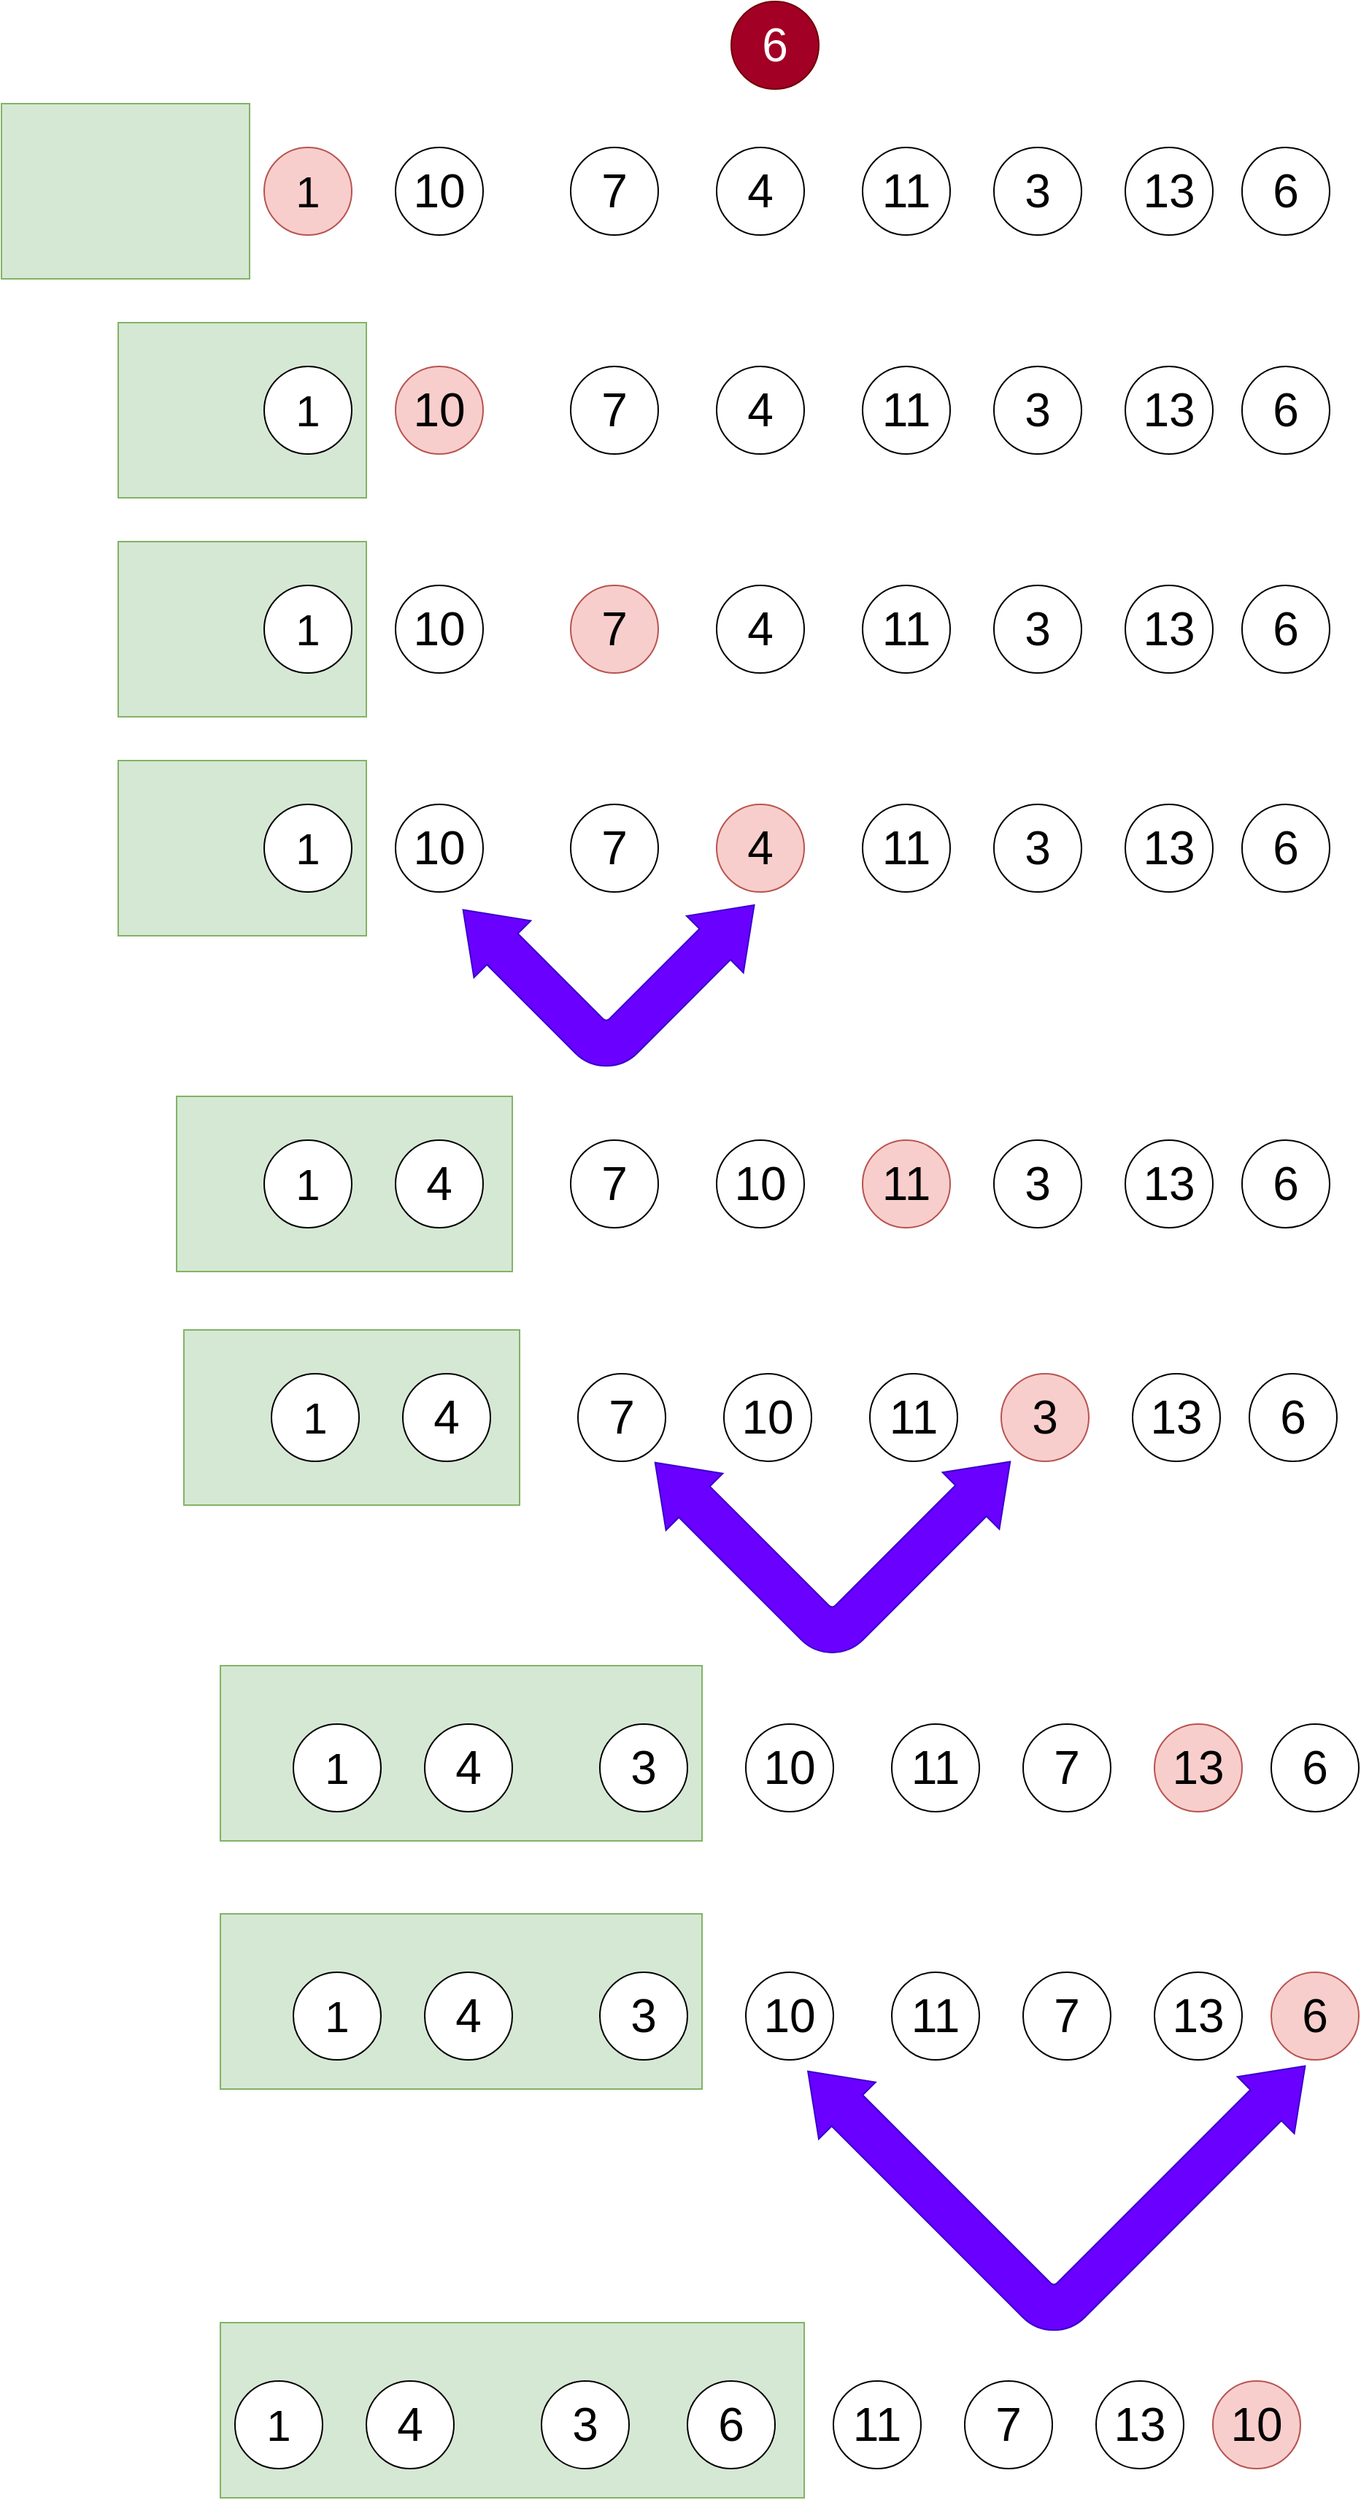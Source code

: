 <mxfile version="15.2.7" type="device"><diagram id="OYd0whc-zd-NSn8ri8f5" name="第 1 页"><mxGraphModel dx="1047" dy="791" grid="1" gridSize="10" guides="1" tooltips="1" connect="1" arrows="1" fold="1" page="1" pageScale="1" pageWidth="1654" pageHeight="2336" math="0" shadow="0"><root><mxCell id="0"/><mxCell id="1" parent="0"/><mxCell id="MgeHjvPm3PFpTMCELoqa-80" value="" style="rounded=0;whiteSpace=wrap;html=1;fillColor=#d5e8d4;strokeColor=#82b366;" vertex="1" parent="1"><mxGeometry x="180" y="1620" width="400" height="120" as="geometry"/></mxCell><mxCell id="MgeHjvPm3PFpTMCELoqa-61" value="" style="rounded=0;whiteSpace=wrap;html=1;fillColor=#d5e8d4;strokeColor=#82b366;" vertex="1" parent="1"><mxGeometry x="180" y="1170" width="330" height="120" as="geometry"/></mxCell><mxCell id="MgeHjvPm3PFpTMCELoqa-42" value="" style="rounded=0;whiteSpace=wrap;html=1;fillColor=#d5e8d4;strokeColor=#82b366;" vertex="1" parent="1"><mxGeometry x="150" y="780" width="230" height="120" as="geometry"/></mxCell><mxCell id="MgeHjvPm3PFpTMCELoqa-2" value="" style="rounded=0;whiteSpace=wrap;html=1;fillColor=#d5e8d4;strokeColor=#82b366;" vertex="1" parent="1"><mxGeometry x="30" y="100" width="170" height="120" as="geometry"/></mxCell><mxCell id="3dNLzQdADw7o45peZNqL-1" value="1" style="ellipse;whiteSpace=wrap;html=1;aspect=fixed;fontSize=30;fillColor=#f8cecc;strokeColor=#b85450;" parent="1" vertex="1"><mxGeometry x="210" y="130" width="60" height="60" as="geometry"/></mxCell><mxCell id="3dNLzQdADw7o45peZNqL-2" value="10" style="ellipse;whiteSpace=wrap;html=1;aspect=fixed;fontSize=32;" parent="1" vertex="1"><mxGeometry x="300" y="130" width="60" height="60" as="geometry"/></mxCell><mxCell id="3dNLzQdADw7o45peZNqL-3" value="7" style="ellipse;whiteSpace=wrap;html=1;aspect=fixed;fontSize=32;" parent="1" vertex="1"><mxGeometry x="420" y="130" width="60" height="60" as="geometry"/></mxCell><mxCell id="3dNLzQdADw7o45peZNqL-6" value="4" style="ellipse;whiteSpace=wrap;html=1;aspect=fixed;fontSize=32;" parent="1" vertex="1"><mxGeometry x="520" y="130" width="60" height="60" as="geometry"/></mxCell><mxCell id="3dNLzQdADw7o45peZNqL-7" value="6" style="ellipse;whiteSpace=wrap;html=1;aspect=fixed;fontSize=32;" parent="1" vertex="1"><mxGeometry x="880" y="130" width="60" height="60" as="geometry"/></mxCell><mxCell id="3dNLzQdADw7o45peZNqL-8" value="11" style="ellipse;whiteSpace=wrap;html=1;aspect=fixed;fontSize=32;" parent="1" vertex="1"><mxGeometry x="620" y="130" width="60" height="60" as="geometry"/></mxCell><mxCell id="3dNLzQdADw7o45peZNqL-9" value="3" style="ellipse;whiteSpace=wrap;html=1;aspect=fixed;fontSize=32;" parent="1" vertex="1"><mxGeometry x="710" y="130" width="60" height="60" as="geometry"/></mxCell><mxCell id="3dNLzQdADw7o45peZNqL-10" value="13" style="ellipse;whiteSpace=wrap;html=1;aspect=fixed;fontSize=32;" parent="1" vertex="1"><mxGeometry x="800" y="130" width="60" height="60" as="geometry"/></mxCell><mxCell id="MgeHjvPm3PFpTMCELoqa-3" value="6" style="ellipse;whiteSpace=wrap;html=1;aspect=fixed;fontSize=32;fillColor=#a20025;strokeColor=#6F0000;fontColor=#ffffff;" vertex="1" parent="1"><mxGeometry x="530" y="30" width="60" height="60" as="geometry"/></mxCell><mxCell id="MgeHjvPm3PFpTMCELoqa-4" value="" style="rounded=0;whiteSpace=wrap;html=1;fillColor=#d5e8d4;strokeColor=#82b366;" vertex="1" parent="1"><mxGeometry x="110" y="250" width="170" height="120" as="geometry"/></mxCell><mxCell id="MgeHjvPm3PFpTMCELoqa-5" value="1" style="ellipse;whiteSpace=wrap;html=1;aspect=fixed;fontSize=30;" vertex="1" parent="1"><mxGeometry x="210" y="280" width="60" height="60" as="geometry"/></mxCell><mxCell id="MgeHjvPm3PFpTMCELoqa-6" value="10" style="ellipse;whiteSpace=wrap;html=1;aspect=fixed;fontSize=32;fillColor=#f8cecc;strokeColor=#b85450;" vertex="1" parent="1"><mxGeometry x="300" y="280" width="60" height="60" as="geometry"/></mxCell><mxCell id="MgeHjvPm3PFpTMCELoqa-7" value="7" style="ellipse;whiteSpace=wrap;html=1;aspect=fixed;fontSize=32;" vertex="1" parent="1"><mxGeometry x="420" y="280" width="60" height="60" as="geometry"/></mxCell><mxCell id="MgeHjvPm3PFpTMCELoqa-8" value="4" style="ellipse;whiteSpace=wrap;html=1;aspect=fixed;fontSize=32;" vertex="1" parent="1"><mxGeometry x="520" y="280" width="60" height="60" as="geometry"/></mxCell><mxCell id="MgeHjvPm3PFpTMCELoqa-9" value="6" style="ellipse;whiteSpace=wrap;html=1;aspect=fixed;fontSize=32;" vertex="1" parent="1"><mxGeometry x="880" y="280" width="60" height="60" as="geometry"/></mxCell><mxCell id="MgeHjvPm3PFpTMCELoqa-10" value="11" style="ellipse;whiteSpace=wrap;html=1;aspect=fixed;fontSize=32;" vertex="1" parent="1"><mxGeometry x="620" y="280" width="60" height="60" as="geometry"/></mxCell><mxCell id="MgeHjvPm3PFpTMCELoqa-11" value="3" style="ellipse;whiteSpace=wrap;html=1;aspect=fixed;fontSize=32;" vertex="1" parent="1"><mxGeometry x="710" y="280" width="60" height="60" as="geometry"/></mxCell><mxCell id="MgeHjvPm3PFpTMCELoqa-12" value="13" style="ellipse;whiteSpace=wrap;html=1;aspect=fixed;fontSize=32;" vertex="1" parent="1"><mxGeometry x="800" y="280" width="60" height="60" as="geometry"/></mxCell><mxCell id="MgeHjvPm3PFpTMCELoqa-13" value="" style="rounded=0;whiteSpace=wrap;html=1;fillColor=#d5e8d4;strokeColor=#82b366;" vertex="1" parent="1"><mxGeometry x="110" y="400" width="170" height="120" as="geometry"/></mxCell><mxCell id="MgeHjvPm3PFpTMCELoqa-14" value="1" style="ellipse;whiteSpace=wrap;html=1;aspect=fixed;fontSize=30;" vertex="1" parent="1"><mxGeometry x="210" y="430" width="60" height="60" as="geometry"/></mxCell><mxCell id="MgeHjvPm3PFpTMCELoqa-15" value="10" style="ellipse;whiteSpace=wrap;html=1;aspect=fixed;fontSize=32;" vertex="1" parent="1"><mxGeometry x="300" y="430" width="60" height="60" as="geometry"/></mxCell><mxCell id="MgeHjvPm3PFpTMCELoqa-16" value="7" style="ellipse;whiteSpace=wrap;html=1;aspect=fixed;fontSize=32;fillColor=#f8cecc;strokeColor=#b85450;" vertex="1" parent="1"><mxGeometry x="420" y="430" width="60" height="60" as="geometry"/></mxCell><mxCell id="MgeHjvPm3PFpTMCELoqa-17" value="4" style="ellipse;whiteSpace=wrap;html=1;aspect=fixed;fontSize=32;" vertex="1" parent="1"><mxGeometry x="520" y="430" width="60" height="60" as="geometry"/></mxCell><mxCell id="MgeHjvPm3PFpTMCELoqa-18" value="6" style="ellipse;whiteSpace=wrap;html=1;aspect=fixed;fontSize=32;" vertex="1" parent="1"><mxGeometry x="880" y="430" width="60" height="60" as="geometry"/></mxCell><mxCell id="MgeHjvPm3PFpTMCELoqa-19" value="11" style="ellipse;whiteSpace=wrap;html=1;aspect=fixed;fontSize=32;" vertex="1" parent="1"><mxGeometry x="620" y="430" width="60" height="60" as="geometry"/></mxCell><mxCell id="MgeHjvPm3PFpTMCELoqa-20" value="3" style="ellipse;whiteSpace=wrap;html=1;aspect=fixed;fontSize=32;" vertex="1" parent="1"><mxGeometry x="710" y="430" width="60" height="60" as="geometry"/></mxCell><mxCell id="MgeHjvPm3PFpTMCELoqa-21" value="13" style="ellipse;whiteSpace=wrap;html=1;aspect=fixed;fontSize=32;" vertex="1" parent="1"><mxGeometry x="800" y="430" width="60" height="60" as="geometry"/></mxCell><mxCell id="MgeHjvPm3PFpTMCELoqa-22" value="" style="rounded=0;whiteSpace=wrap;html=1;fillColor=#d5e8d4;strokeColor=#82b366;" vertex="1" parent="1"><mxGeometry x="110" y="550" width="170" height="120" as="geometry"/></mxCell><mxCell id="MgeHjvPm3PFpTMCELoqa-23" value="1" style="ellipse;whiteSpace=wrap;html=1;aspect=fixed;fontSize=30;" vertex="1" parent="1"><mxGeometry x="210" y="580" width="60" height="60" as="geometry"/></mxCell><mxCell id="MgeHjvPm3PFpTMCELoqa-24" value="10" style="ellipse;whiteSpace=wrap;html=1;aspect=fixed;fontSize=32;" vertex="1" parent="1"><mxGeometry x="300" y="580" width="60" height="60" as="geometry"/></mxCell><mxCell id="MgeHjvPm3PFpTMCELoqa-25" value="7" style="ellipse;whiteSpace=wrap;html=1;aspect=fixed;fontSize=32;" vertex="1" parent="1"><mxGeometry x="420" y="580" width="60" height="60" as="geometry"/></mxCell><mxCell id="MgeHjvPm3PFpTMCELoqa-26" value="4" style="ellipse;whiteSpace=wrap;html=1;aspect=fixed;fontSize=32;fillColor=#f8cecc;strokeColor=#b85450;" vertex="1" parent="1"><mxGeometry x="520" y="580" width="60" height="60" as="geometry"/></mxCell><mxCell id="MgeHjvPm3PFpTMCELoqa-27" value="6" style="ellipse;whiteSpace=wrap;html=1;aspect=fixed;fontSize=32;" vertex="1" parent="1"><mxGeometry x="880" y="580" width="60" height="60" as="geometry"/></mxCell><mxCell id="MgeHjvPm3PFpTMCELoqa-28" value="11" style="ellipse;whiteSpace=wrap;html=1;aspect=fixed;fontSize=32;" vertex="1" parent="1"><mxGeometry x="620" y="580" width="60" height="60" as="geometry"/></mxCell><mxCell id="MgeHjvPm3PFpTMCELoqa-29" value="3" style="ellipse;whiteSpace=wrap;html=1;aspect=fixed;fontSize=32;" vertex="1" parent="1"><mxGeometry x="710" y="580" width="60" height="60" as="geometry"/></mxCell><mxCell id="MgeHjvPm3PFpTMCELoqa-30" value="13" style="ellipse;whiteSpace=wrap;html=1;aspect=fixed;fontSize=32;" vertex="1" parent="1"><mxGeometry x="800" y="580" width="60" height="60" as="geometry"/></mxCell><mxCell id="MgeHjvPm3PFpTMCELoqa-33" value="" style="html=1;shadow=0;dashed=0;align=center;verticalAlign=middle;shape=mxgraph.arrows2.bendDoubleArrow;dy=15;dx=38;arrowHead=55;rounded=1;direction=west;rotation=45;fillColor=#6a00ff;strokeColor=#3700CC;fontColor=#ffffff;" vertex="1" parent="1"><mxGeometry x="362.93" y="584.64" width="166.21" height="170.86" as="geometry"/></mxCell><mxCell id="MgeHjvPm3PFpTMCELoqa-34" value="1" style="ellipse;whiteSpace=wrap;html=1;aspect=fixed;fontSize=30;" vertex="1" parent="1"><mxGeometry x="210" y="810" width="60" height="60" as="geometry"/></mxCell><mxCell id="MgeHjvPm3PFpTMCELoqa-35" value="4" style="ellipse;whiteSpace=wrap;html=1;aspect=fixed;fontSize=32;" vertex="1" parent="1"><mxGeometry x="300" y="810" width="60" height="60" as="geometry"/></mxCell><mxCell id="MgeHjvPm3PFpTMCELoqa-36" value="7" style="ellipse;whiteSpace=wrap;html=1;aspect=fixed;fontSize=32;" vertex="1" parent="1"><mxGeometry x="420" y="810" width="60" height="60" as="geometry"/></mxCell><mxCell id="MgeHjvPm3PFpTMCELoqa-37" value="10" style="ellipse;whiteSpace=wrap;html=1;aspect=fixed;fontSize=32;" vertex="1" parent="1"><mxGeometry x="520" y="810" width="60" height="60" as="geometry"/></mxCell><mxCell id="MgeHjvPm3PFpTMCELoqa-38" value="6" style="ellipse;whiteSpace=wrap;html=1;aspect=fixed;fontSize=32;" vertex="1" parent="1"><mxGeometry x="880" y="810" width="60" height="60" as="geometry"/></mxCell><mxCell id="MgeHjvPm3PFpTMCELoqa-39" value="11" style="ellipse;whiteSpace=wrap;html=1;aspect=fixed;fontSize=32;fillColor=#f8cecc;strokeColor=#b85450;" vertex="1" parent="1"><mxGeometry x="620" y="810" width="60" height="60" as="geometry"/></mxCell><mxCell id="MgeHjvPm3PFpTMCELoqa-40" value="3" style="ellipse;whiteSpace=wrap;html=1;aspect=fixed;fontSize=32;" vertex="1" parent="1"><mxGeometry x="710" y="810" width="60" height="60" as="geometry"/></mxCell><mxCell id="MgeHjvPm3PFpTMCELoqa-41" value="13" style="ellipse;whiteSpace=wrap;html=1;aspect=fixed;fontSize=32;" vertex="1" parent="1"><mxGeometry x="800" y="810" width="60" height="60" as="geometry"/></mxCell><mxCell id="MgeHjvPm3PFpTMCELoqa-43" value="" style="rounded=0;whiteSpace=wrap;html=1;fillColor=#d5e8d4;strokeColor=#82b366;" vertex="1" parent="1"><mxGeometry x="155" y="940" width="230" height="120" as="geometry"/></mxCell><mxCell id="MgeHjvPm3PFpTMCELoqa-44" value="1" style="ellipse;whiteSpace=wrap;html=1;aspect=fixed;fontSize=30;" vertex="1" parent="1"><mxGeometry x="215" y="970" width="60" height="60" as="geometry"/></mxCell><mxCell id="MgeHjvPm3PFpTMCELoqa-45" value="4" style="ellipse;whiteSpace=wrap;html=1;aspect=fixed;fontSize=32;" vertex="1" parent="1"><mxGeometry x="305" y="970" width="60" height="60" as="geometry"/></mxCell><mxCell id="MgeHjvPm3PFpTMCELoqa-46" value="7" style="ellipse;whiteSpace=wrap;html=1;aspect=fixed;fontSize=32;" vertex="1" parent="1"><mxGeometry x="425" y="970" width="60" height="60" as="geometry"/></mxCell><mxCell id="MgeHjvPm3PFpTMCELoqa-47" value="10" style="ellipse;whiteSpace=wrap;html=1;aspect=fixed;fontSize=32;" vertex="1" parent="1"><mxGeometry x="525" y="970" width="60" height="60" as="geometry"/></mxCell><mxCell id="MgeHjvPm3PFpTMCELoqa-48" value="6" style="ellipse;whiteSpace=wrap;html=1;aspect=fixed;fontSize=32;" vertex="1" parent="1"><mxGeometry x="885" y="970" width="60" height="60" as="geometry"/></mxCell><mxCell id="MgeHjvPm3PFpTMCELoqa-49" value="11" style="ellipse;whiteSpace=wrap;html=1;aspect=fixed;fontSize=32;" vertex="1" parent="1"><mxGeometry x="625" y="970" width="60" height="60" as="geometry"/></mxCell><mxCell id="MgeHjvPm3PFpTMCELoqa-50" value="3" style="ellipse;whiteSpace=wrap;html=1;aspect=fixed;fontSize=32;fillColor=#f8cecc;strokeColor=#b85450;" vertex="1" parent="1"><mxGeometry x="715" y="970" width="60" height="60" as="geometry"/></mxCell><mxCell id="MgeHjvPm3PFpTMCELoqa-51" value="13" style="ellipse;whiteSpace=wrap;html=1;aspect=fixed;fontSize=32;" vertex="1" parent="1"><mxGeometry x="805" y="970" width="60" height="60" as="geometry"/></mxCell><mxCell id="MgeHjvPm3PFpTMCELoqa-52" value="" style="html=1;shadow=0;dashed=0;align=center;verticalAlign=middle;shape=mxgraph.arrows2.bendDoubleArrow;dy=15;dx=38;arrowHead=55;rounded=1;direction=west;rotation=45;fillColor=#6a00ff;strokeColor=#3700CC;fontColor=#ffffff;" vertex="1" parent="1"><mxGeometry x="500" y="950" width="199" height="200" as="geometry"/></mxCell><mxCell id="MgeHjvPm3PFpTMCELoqa-53" value="1" style="ellipse;whiteSpace=wrap;html=1;aspect=fixed;fontSize=30;" vertex="1" parent="1"><mxGeometry x="230" y="1210" width="60" height="60" as="geometry"/></mxCell><mxCell id="MgeHjvPm3PFpTMCELoqa-54" value="4" style="ellipse;whiteSpace=wrap;html=1;aspect=fixed;fontSize=32;" vertex="1" parent="1"><mxGeometry x="320" y="1210" width="60" height="60" as="geometry"/></mxCell><mxCell id="MgeHjvPm3PFpTMCELoqa-55" value="3" style="ellipse;whiteSpace=wrap;html=1;aspect=fixed;fontSize=32;" vertex="1" parent="1"><mxGeometry x="440" y="1210" width="60" height="60" as="geometry"/></mxCell><mxCell id="MgeHjvPm3PFpTMCELoqa-56" value="10" style="ellipse;whiteSpace=wrap;html=1;aspect=fixed;fontSize=32;" vertex="1" parent="1"><mxGeometry x="540" y="1210" width="60" height="60" as="geometry"/></mxCell><mxCell id="MgeHjvPm3PFpTMCELoqa-57" value="6" style="ellipse;whiteSpace=wrap;html=1;aspect=fixed;fontSize=32;" vertex="1" parent="1"><mxGeometry x="900" y="1210" width="60" height="60" as="geometry"/></mxCell><mxCell id="MgeHjvPm3PFpTMCELoqa-58" value="11" style="ellipse;whiteSpace=wrap;html=1;aspect=fixed;fontSize=32;" vertex="1" parent="1"><mxGeometry x="640" y="1210" width="60" height="60" as="geometry"/></mxCell><mxCell id="MgeHjvPm3PFpTMCELoqa-59" value="7" style="ellipse;whiteSpace=wrap;html=1;aspect=fixed;fontSize=32;" vertex="1" parent="1"><mxGeometry x="730" y="1210" width="60" height="60" as="geometry"/></mxCell><mxCell id="MgeHjvPm3PFpTMCELoqa-60" value="13" style="ellipse;whiteSpace=wrap;html=1;aspect=fixed;fontSize=32;fillColor=#f8cecc;strokeColor=#b85450;" vertex="1" parent="1"><mxGeometry x="820" y="1210" width="60" height="60" as="geometry"/></mxCell><mxCell id="MgeHjvPm3PFpTMCELoqa-62" value="" style="rounded=0;whiteSpace=wrap;html=1;fillColor=#d5e8d4;strokeColor=#82b366;" vertex="1" parent="1"><mxGeometry x="180" y="1340" width="330" height="120" as="geometry"/></mxCell><mxCell id="MgeHjvPm3PFpTMCELoqa-63" value="1" style="ellipse;whiteSpace=wrap;html=1;aspect=fixed;fontSize=30;" vertex="1" parent="1"><mxGeometry x="230" y="1380" width="60" height="60" as="geometry"/></mxCell><mxCell id="MgeHjvPm3PFpTMCELoqa-64" value="4" style="ellipse;whiteSpace=wrap;html=1;aspect=fixed;fontSize=32;" vertex="1" parent="1"><mxGeometry x="320" y="1380" width="60" height="60" as="geometry"/></mxCell><mxCell id="MgeHjvPm3PFpTMCELoqa-65" value="3" style="ellipse;whiteSpace=wrap;html=1;aspect=fixed;fontSize=32;" vertex="1" parent="1"><mxGeometry x="440" y="1380" width="60" height="60" as="geometry"/></mxCell><mxCell id="MgeHjvPm3PFpTMCELoqa-66" value="10" style="ellipse;whiteSpace=wrap;html=1;aspect=fixed;fontSize=32;" vertex="1" parent="1"><mxGeometry x="540" y="1380" width="60" height="60" as="geometry"/></mxCell><mxCell id="MgeHjvPm3PFpTMCELoqa-67" value="6" style="ellipse;whiteSpace=wrap;html=1;aspect=fixed;fontSize=32;fillColor=#f8cecc;strokeColor=#b85450;" vertex="1" parent="1"><mxGeometry x="900" y="1380" width="60" height="60" as="geometry"/></mxCell><mxCell id="MgeHjvPm3PFpTMCELoqa-68" value="11" style="ellipse;whiteSpace=wrap;html=1;aspect=fixed;fontSize=32;" vertex="1" parent="1"><mxGeometry x="640" y="1380" width="60" height="60" as="geometry"/></mxCell><mxCell id="MgeHjvPm3PFpTMCELoqa-69" value="7" style="ellipse;whiteSpace=wrap;html=1;aspect=fixed;fontSize=32;" vertex="1" parent="1"><mxGeometry x="730" y="1380" width="60" height="60" as="geometry"/></mxCell><mxCell id="MgeHjvPm3PFpTMCELoqa-70" value="13" style="ellipse;whiteSpace=wrap;html=1;aspect=fixed;fontSize=32;" vertex="1" parent="1"><mxGeometry x="820" y="1380" width="60" height="60" as="geometry"/></mxCell><mxCell id="MgeHjvPm3PFpTMCELoqa-71" value="" style="html=1;shadow=0;dashed=0;align=center;verticalAlign=middle;shape=mxgraph.arrows2.bendDoubleArrow;dy=15;dx=38;arrowHead=55;rounded=1;direction=west;rotation=45;fillColor=#6a00ff;strokeColor=#3700CC;fontColor=#ffffff;" vertex="1" parent="1"><mxGeometry x="620" y="1330" width="265.77" height="270.96" as="geometry"/></mxCell><mxCell id="MgeHjvPm3PFpTMCELoqa-72" value="1" style="ellipse;whiteSpace=wrap;html=1;aspect=fixed;fontSize=30;" vertex="1" parent="1"><mxGeometry x="190" y="1660" width="60" height="60" as="geometry"/></mxCell><mxCell id="MgeHjvPm3PFpTMCELoqa-73" value="4" style="ellipse;whiteSpace=wrap;html=1;aspect=fixed;fontSize=32;" vertex="1" parent="1"><mxGeometry x="280" y="1660" width="60" height="60" as="geometry"/></mxCell><mxCell id="MgeHjvPm3PFpTMCELoqa-74" value="3" style="ellipse;whiteSpace=wrap;html=1;aspect=fixed;fontSize=32;" vertex="1" parent="1"><mxGeometry x="400" y="1660" width="60" height="60" as="geometry"/></mxCell><mxCell id="MgeHjvPm3PFpTMCELoqa-75" value="6" style="ellipse;whiteSpace=wrap;html=1;aspect=fixed;fontSize=32;" vertex="1" parent="1"><mxGeometry x="500" y="1660" width="60" height="60" as="geometry"/></mxCell><mxCell id="MgeHjvPm3PFpTMCELoqa-76" value="10" style="ellipse;whiteSpace=wrap;html=1;aspect=fixed;fontSize=32;fillColor=#f8cecc;strokeColor=#b85450;" vertex="1" parent="1"><mxGeometry x="860" y="1660" width="60" height="60" as="geometry"/></mxCell><mxCell id="MgeHjvPm3PFpTMCELoqa-77" value="11" style="ellipse;whiteSpace=wrap;html=1;aspect=fixed;fontSize=32;" vertex="1" parent="1"><mxGeometry x="600" y="1660" width="60" height="60" as="geometry"/></mxCell><mxCell id="MgeHjvPm3PFpTMCELoqa-78" value="7" style="ellipse;whiteSpace=wrap;html=1;aspect=fixed;fontSize=32;" vertex="1" parent="1"><mxGeometry x="690" y="1660" width="60" height="60" as="geometry"/></mxCell><mxCell id="MgeHjvPm3PFpTMCELoqa-79" value="13" style="ellipse;whiteSpace=wrap;html=1;aspect=fixed;fontSize=32;" vertex="1" parent="1"><mxGeometry x="780" y="1660" width="60" height="60" as="geometry"/></mxCell></root></mxGraphModel></diagram></mxfile>